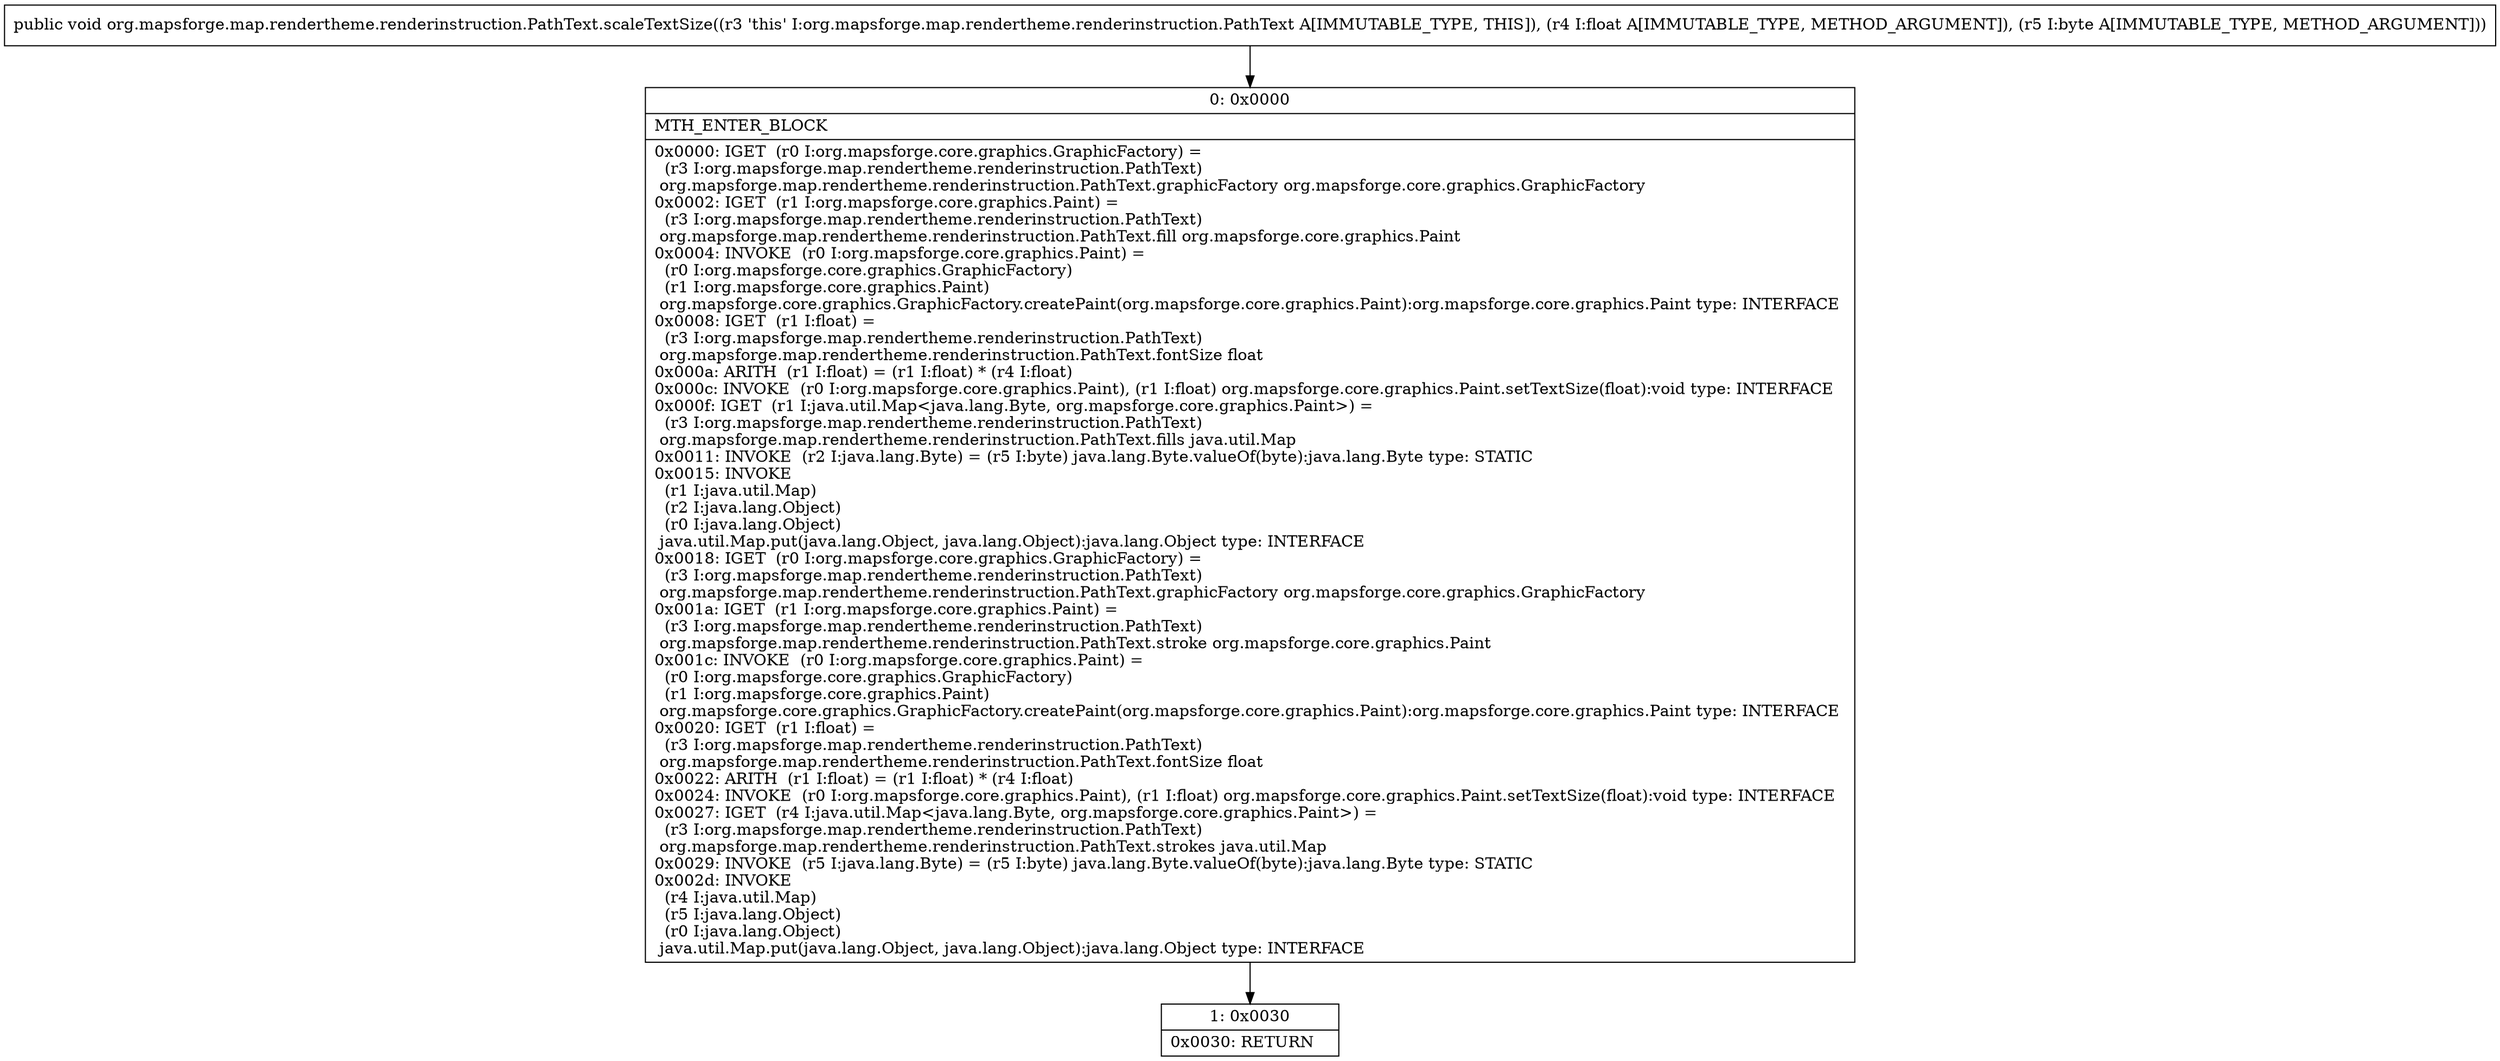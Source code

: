 digraph "CFG fororg.mapsforge.map.rendertheme.renderinstruction.PathText.scaleTextSize(FB)V" {
Node_0 [shape=record,label="{0\:\ 0x0000|MTH_ENTER_BLOCK\l|0x0000: IGET  (r0 I:org.mapsforge.core.graphics.GraphicFactory) = \l  (r3 I:org.mapsforge.map.rendertheme.renderinstruction.PathText)\l org.mapsforge.map.rendertheme.renderinstruction.PathText.graphicFactory org.mapsforge.core.graphics.GraphicFactory \l0x0002: IGET  (r1 I:org.mapsforge.core.graphics.Paint) = \l  (r3 I:org.mapsforge.map.rendertheme.renderinstruction.PathText)\l org.mapsforge.map.rendertheme.renderinstruction.PathText.fill org.mapsforge.core.graphics.Paint \l0x0004: INVOKE  (r0 I:org.mapsforge.core.graphics.Paint) = \l  (r0 I:org.mapsforge.core.graphics.GraphicFactory)\l  (r1 I:org.mapsforge.core.graphics.Paint)\l org.mapsforge.core.graphics.GraphicFactory.createPaint(org.mapsforge.core.graphics.Paint):org.mapsforge.core.graphics.Paint type: INTERFACE \l0x0008: IGET  (r1 I:float) = \l  (r3 I:org.mapsforge.map.rendertheme.renderinstruction.PathText)\l org.mapsforge.map.rendertheme.renderinstruction.PathText.fontSize float \l0x000a: ARITH  (r1 I:float) = (r1 I:float) * (r4 I:float) \l0x000c: INVOKE  (r0 I:org.mapsforge.core.graphics.Paint), (r1 I:float) org.mapsforge.core.graphics.Paint.setTextSize(float):void type: INTERFACE \l0x000f: IGET  (r1 I:java.util.Map\<java.lang.Byte, org.mapsforge.core.graphics.Paint\>) = \l  (r3 I:org.mapsforge.map.rendertheme.renderinstruction.PathText)\l org.mapsforge.map.rendertheme.renderinstruction.PathText.fills java.util.Map \l0x0011: INVOKE  (r2 I:java.lang.Byte) = (r5 I:byte) java.lang.Byte.valueOf(byte):java.lang.Byte type: STATIC \l0x0015: INVOKE  \l  (r1 I:java.util.Map)\l  (r2 I:java.lang.Object)\l  (r0 I:java.lang.Object)\l java.util.Map.put(java.lang.Object, java.lang.Object):java.lang.Object type: INTERFACE \l0x0018: IGET  (r0 I:org.mapsforge.core.graphics.GraphicFactory) = \l  (r3 I:org.mapsforge.map.rendertheme.renderinstruction.PathText)\l org.mapsforge.map.rendertheme.renderinstruction.PathText.graphicFactory org.mapsforge.core.graphics.GraphicFactory \l0x001a: IGET  (r1 I:org.mapsforge.core.graphics.Paint) = \l  (r3 I:org.mapsforge.map.rendertheme.renderinstruction.PathText)\l org.mapsforge.map.rendertheme.renderinstruction.PathText.stroke org.mapsforge.core.graphics.Paint \l0x001c: INVOKE  (r0 I:org.mapsforge.core.graphics.Paint) = \l  (r0 I:org.mapsforge.core.graphics.GraphicFactory)\l  (r1 I:org.mapsforge.core.graphics.Paint)\l org.mapsforge.core.graphics.GraphicFactory.createPaint(org.mapsforge.core.graphics.Paint):org.mapsforge.core.graphics.Paint type: INTERFACE \l0x0020: IGET  (r1 I:float) = \l  (r3 I:org.mapsforge.map.rendertheme.renderinstruction.PathText)\l org.mapsforge.map.rendertheme.renderinstruction.PathText.fontSize float \l0x0022: ARITH  (r1 I:float) = (r1 I:float) * (r4 I:float) \l0x0024: INVOKE  (r0 I:org.mapsforge.core.graphics.Paint), (r1 I:float) org.mapsforge.core.graphics.Paint.setTextSize(float):void type: INTERFACE \l0x0027: IGET  (r4 I:java.util.Map\<java.lang.Byte, org.mapsforge.core.graphics.Paint\>) = \l  (r3 I:org.mapsforge.map.rendertheme.renderinstruction.PathText)\l org.mapsforge.map.rendertheme.renderinstruction.PathText.strokes java.util.Map \l0x0029: INVOKE  (r5 I:java.lang.Byte) = (r5 I:byte) java.lang.Byte.valueOf(byte):java.lang.Byte type: STATIC \l0x002d: INVOKE  \l  (r4 I:java.util.Map)\l  (r5 I:java.lang.Object)\l  (r0 I:java.lang.Object)\l java.util.Map.put(java.lang.Object, java.lang.Object):java.lang.Object type: INTERFACE \l}"];
Node_1 [shape=record,label="{1\:\ 0x0030|0x0030: RETURN   \l}"];
MethodNode[shape=record,label="{public void org.mapsforge.map.rendertheme.renderinstruction.PathText.scaleTextSize((r3 'this' I:org.mapsforge.map.rendertheme.renderinstruction.PathText A[IMMUTABLE_TYPE, THIS]), (r4 I:float A[IMMUTABLE_TYPE, METHOD_ARGUMENT]), (r5 I:byte A[IMMUTABLE_TYPE, METHOD_ARGUMENT])) }"];
MethodNode -> Node_0;
Node_0 -> Node_1;
}

